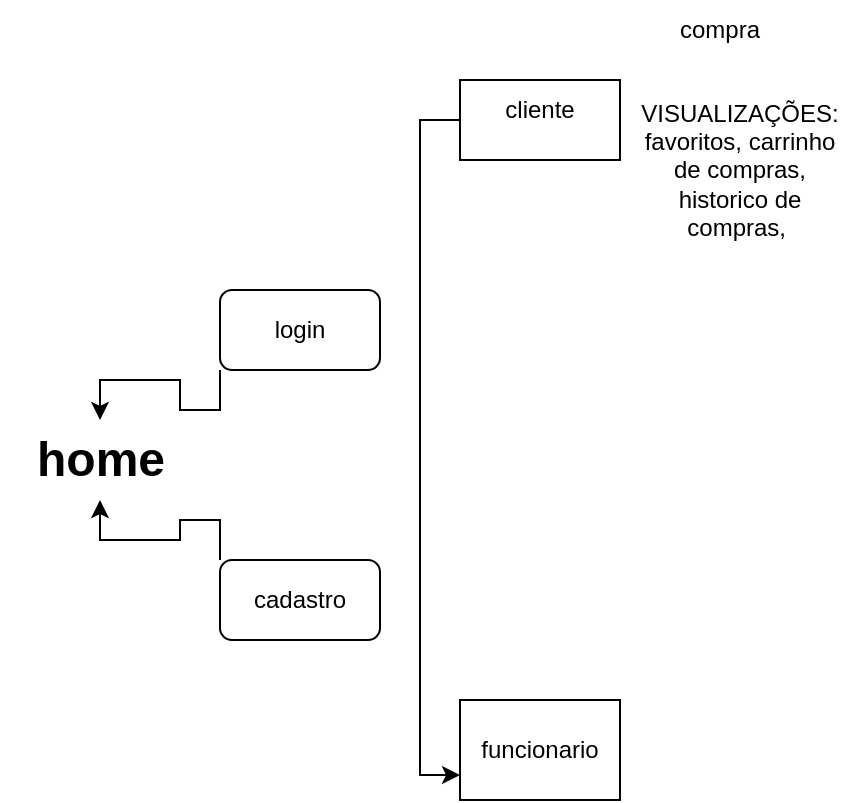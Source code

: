 <mxfile version="22.1.0" type="github">
  <diagram name="Página-1" id="hFQqNn3rGA5zaLBJcQsj">
    <mxGraphModel dx="1388" dy="637" grid="1" gridSize="10" guides="1" tooltips="1" connect="1" arrows="1" fold="1" page="1" pageScale="1" pageWidth="850" pageHeight="1100" math="0" shadow="0">
      <root>
        <mxCell id="0" />
        <mxCell id="1" parent="0" />
        <mxCell id="c22LAd27ShyXs6EZz6V3-27" style="edgeStyle=orthogonalEdgeStyle;rounded=0;orthogonalLoop=1;jettySize=auto;html=1;exitX=0;exitY=0.5;exitDx=0;exitDy=0;entryX=0;entryY=0.75;entryDx=0;entryDy=0;" edge="1" parent="1" source="c22LAd27ShyXs6EZz6V3-1" target="c22LAd27ShyXs6EZz6V3-2">
          <mxGeometry relative="1" as="geometry" />
        </mxCell>
        <mxCell id="c22LAd27ShyXs6EZz6V3-1" value="" style="rounded=0;whiteSpace=wrap;html=1;" vertex="1" parent="1">
          <mxGeometry x="240" y="60" width="80" height="40" as="geometry" />
        </mxCell>
        <mxCell id="c22LAd27ShyXs6EZz6V3-2" value="" style="rounded=0;whiteSpace=wrap;html=1;" vertex="1" parent="1">
          <mxGeometry x="240" y="370" width="80" height="50" as="geometry" />
        </mxCell>
        <mxCell id="c22LAd27ShyXs6EZz6V3-3" value="cliente" style="text;html=1;strokeColor=none;fillColor=none;align=center;verticalAlign=middle;whiteSpace=wrap;rounded=0;" vertex="1" parent="1">
          <mxGeometry x="250" y="60" width="60" height="30" as="geometry" />
        </mxCell>
        <mxCell id="c22LAd27ShyXs6EZz6V3-4" value="funcionario" style="text;html=1;strokeColor=none;fillColor=none;align=center;verticalAlign=middle;whiteSpace=wrap;rounded=0;" vertex="1" parent="1">
          <mxGeometry x="240" y="370" width="80" height="50" as="geometry" />
        </mxCell>
        <mxCell id="c22LAd27ShyXs6EZz6V3-18" style="edgeStyle=orthogonalEdgeStyle;rounded=0;orthogonalLoop=1;jettySize=auto;html=1;exitX=0;exitY=1;exitDx=0;exitDy=0;" edge="1" parent="1" source="c22LAd27ShyXs6EZz6V3-9" target="c22LAd27ShyXs6EZz6V3-12">
          <mxGeometry relative="1" as="geometry" />
        </mxCell>
        <mxCell id="c22LAd27ShyXs6EZz6V3-9" value="" style="rounded=1;whiteSpace=wrap;html=1;" vertex="1" parent="1">
          <mxGeometry x="120" y="165" width="80" height="40" as="geometry" />
        </mxCell>
        <mxCell id="c22LAd27ShyXs6EZz6V3-21" style="edgeStyle=orthogonalEdgeStyle;rounded=0;orthogonalLoop=1;jettySize=auto;html=1;exitX=0;exitY=0;exitDx=0;exitDy=0;entryX=0.5;entryY=1;entryDx=0;entryDy=0;" edge="1" parent="1" source="c22LAd27ShyXs6EZz6V3-10" target="c22LAd27ShyXs6EZz6V3-12">
          <mxGeometry relative="1" as="geometry" />
        </mxCell>
        <mxCell id="c22LAd27ShyXs6EZz6V3-10" value="" style="rounded=1;whiteSpace=wrap;html=1;" vertex="1" parent="1">
          <mxGeometry x="120" y="300" width="80" height="40" as="geometry" />
        </mxCell>
        <mxCell id="c22LAd27ShyXs6EZz6V3-12" value="home" style="text;strokeColor=none;fillColor=none;html=1;fontSize=24;fontStyle=1;verticalAlign=middle;align=center;" vertex="1" parent="1">
          <mxGeometry x="10" y="230" width="100" height="40" as="geometry" />
        </mxCell>
        <mxCell id="c22LAd27ShyXs6EZz6V3-13" value="login" style="text;html=1;strokeColor=none;fillColor=none;align=center;verticalAlign=middle;whiteSpace=wrap;rounded=0;" vertex="1" parent="1">
          <mxGeometry x="130" y="170" width="60" height="30" as="geometry" />
        </mxCell>
        <mxCell id="c22LAd27ShyXs6EZz6V3-14" value="cadastro" style="text;html=1;strokeColor=none;fillColor=none;align=center;verticalAlign=middle;whiteSpace=wrap;rounded=0;" vertex="1" parent="1">
          <mxGeometry x="130" y="305" width="60" height="30" as="geometry" />
        </mxCell>
        <mxCell id="c22LAd27ShyXs6EZz6V3-28" value="compra" style="text;html=1;strokeColor=none;fillColor=none;align=center;verticalAlign=middle;whiteSpace=wrap;rounded=0;" vertex="1" parent="1">
          <mxGeometry x="340" y="20" width="60" height="30" as="geometry" />
        </mxCell>
        <mxCell id="c22LAd27ShyXs6EZz6V3-29" value="VISUALIZAÇÕES: favoritos, carrinho de compras, historico de compras,&amp;nbsp;" style="text;html=1;strokeColor=none;fillColor=none;align=center;verticalAlign=middle;whiteSpace=wrap;rounded=0;" vertex="1" parent="1">
          <mxGeometry x="350" y="90" width="60" height="30" as="geometry" />
        </mxCell>
      </root>
    </mxGraphModel>
  </diagram>
</mxfile>
